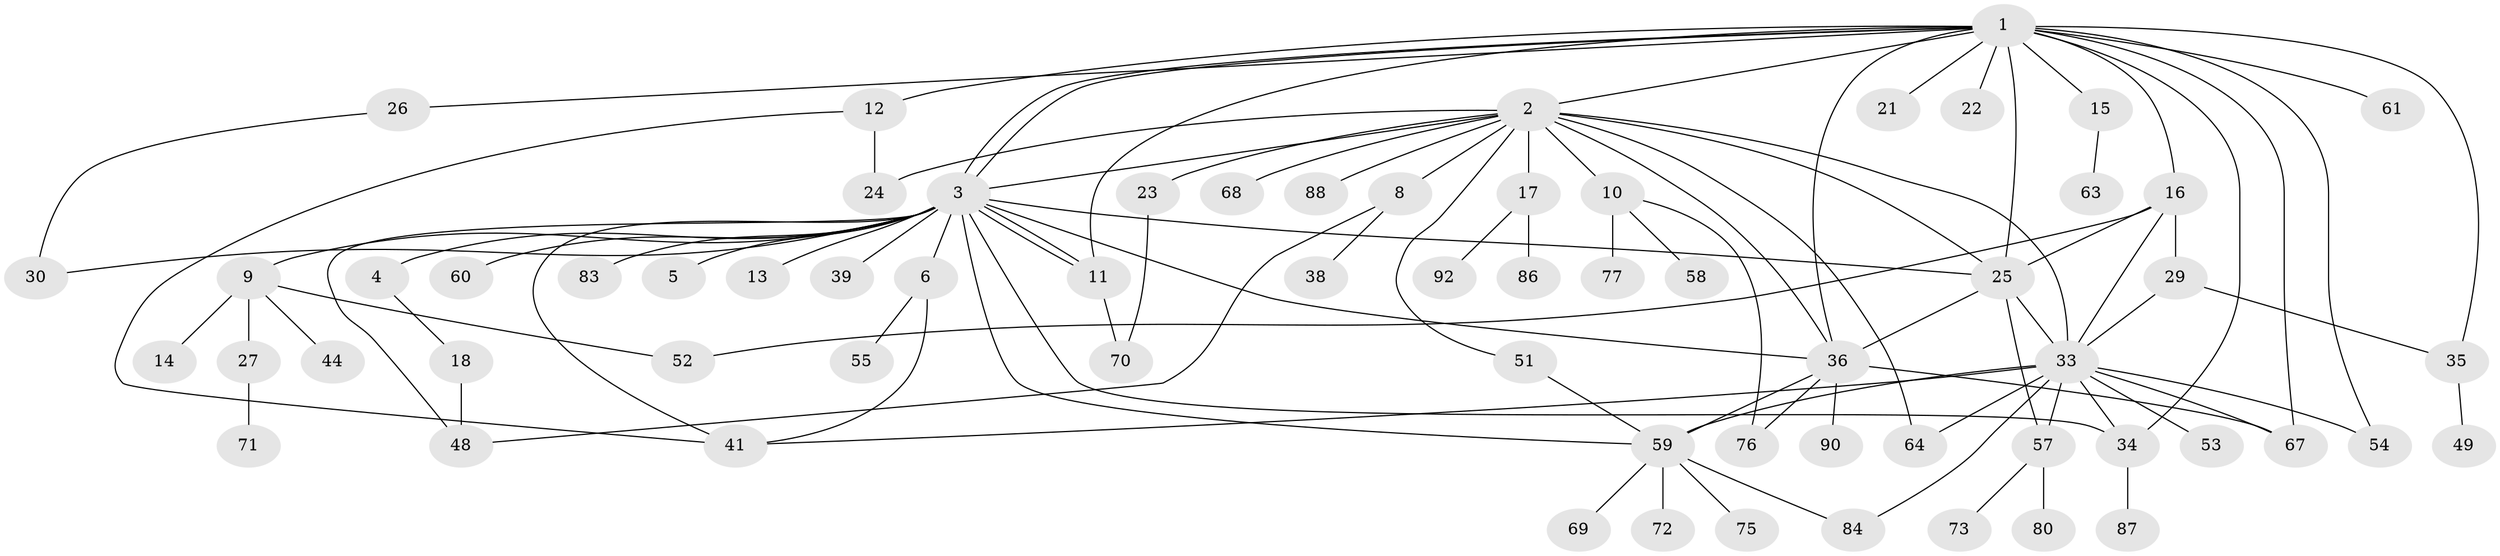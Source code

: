// original degree distribution, {19: 0.010869565217391304, 15: 0.010869565217391304, 20: 0.010869565217391304, 3: 0.15217391304347827, 1: 0.42391304347826086, 2: 0.21739130434782608, 4: 0.07608695652173914, 5: 0.03260869565217391, 6: 0.010869565217391304, 7: 0.03260869565217391, 9: 0.010869565217391304, 8: 0.010869565217391304}
// Generated by graph-tools (version 1.1) at 2025/11/02/27/25 16:11:15]
// undirected, 66 vertices, 100 edges
graph export_dot {
graph [start="1"]
  node [color=gray90,style=filled];
  1 [super="+42"];
  2 [super="+37"];
  3 [super="+7"];
  4 [super="+89"];
  5;
  6 [super="+50"];
  8 [super="+19"];
  9 [super="+20"];
  10 [super="+46"];
  11 [super="+28"];
  12 [super="+45"];
  13 [super="+74"];
  14;
  15 [super="+47"];
  16;
  17 [super="+85"];
  18;
  21;
  22;
  23;
  24 [super="+91"];
  25 [super="+31"];
  26;
  27 [super="+32"];
  29 [super="+40"];
  30;
  33 [super="+56"];
  34 [super="+78"];
  35 [super="+43"];
  36 [super="+62"];
  38;
  39;
  41;
  44;
  48;
  49;
  51 [super="+79"];
  52;
  53;
  54;
  55;
  57 [super="+65"];
  58;
  59 [super="+66"];
  60;
  61;
  63;
  64;
  67;
  68;
  69;
  70 [super="+82"];
  71;
  72;
  73;
  75;
  76 [super="+81"];
  77;
  80;
  83;
  84;
  86;
  87;
  88;
  90;
  92;
  1 -- 2;
  1 -- 3;
  1 -- 3;
  1 -- 11;
  1 -- 12;
  1 -- 15;
  1 -- 16;
  1 -- 21;
  1 -- 22;
  1 -- 25;
  1 -- 26;
  1 -- 34 [weight=2];
  1 -- 36;
  1 -- 54;
  1 -- 61;
  1 -- 67;
  1 -- 35;
  2 -- 3;
  2 -- 8;
  2 -- 10 [weight=2];
  2 -- 17;
  2 -- 23;
  2 -- 24;
  2 -- 25;
  2 -- 51;
  2 -- 64;
  2 -- 68;
  2 -- 88;
  2 -- 33;
  2 -- 36;
  3 -- 4;
  3 -- 5;
  3 -- 6;
  3 -- 9;
  3 -- 11;
  3 -- 11;
  3 -- 13;
  3 -- 25 [weight=2];
  3 -- 30;
  3 -- 34;
  3 -- 39;
  3 -- 41;
  3 -- 48;
  3 -- 60;
  3 -- 83;
  3 -- 36;
  3 -- 59;
  4 -- 18;
  6 -- 41;
  6 -- 55;
  8 -- 38;
  8 -- 48;
  9 -- 14;
  9 -- 44;
  9 -- 52;
  9 -- 27;
  10 -- 58;
  10 -- 76;
  10 -- 77;
  11 -- 70;
  12 -- 24;
  12 -- 41;
  15 -- 63;
  16 -- 29;
  16 -- 33;
  16 -- 52;
  16 -- 25;
  17 -- 86;
  17 -- 92;
  18 -- 48;
  23 -- 70;
  25 -- 36;
  25 -- 57;
  25 -- 33;
  26 -- 30;
  27 -- 71;
  29 -- 35;
  29 -- 33 [weight=2];
  33 -- 41;
  33 -- 53;
  33 -- 54;
  33 -- 59 [weight=2];
  33 -- 64;
  33 -- 67;
  33 -- 84;
  33 -- 57;
  33 -- 34;
  34 -- 87;
  35 -- 49;
  36 -- 67;
  36 -- 90;
  36 -- 59;
  36 -- 76;
  51 -- 59;
  57 -- 73;
  57 -- 80;
  59 -- 72;
  59 -- 84;
  59 -- 69;
  59 -- 75;
}
